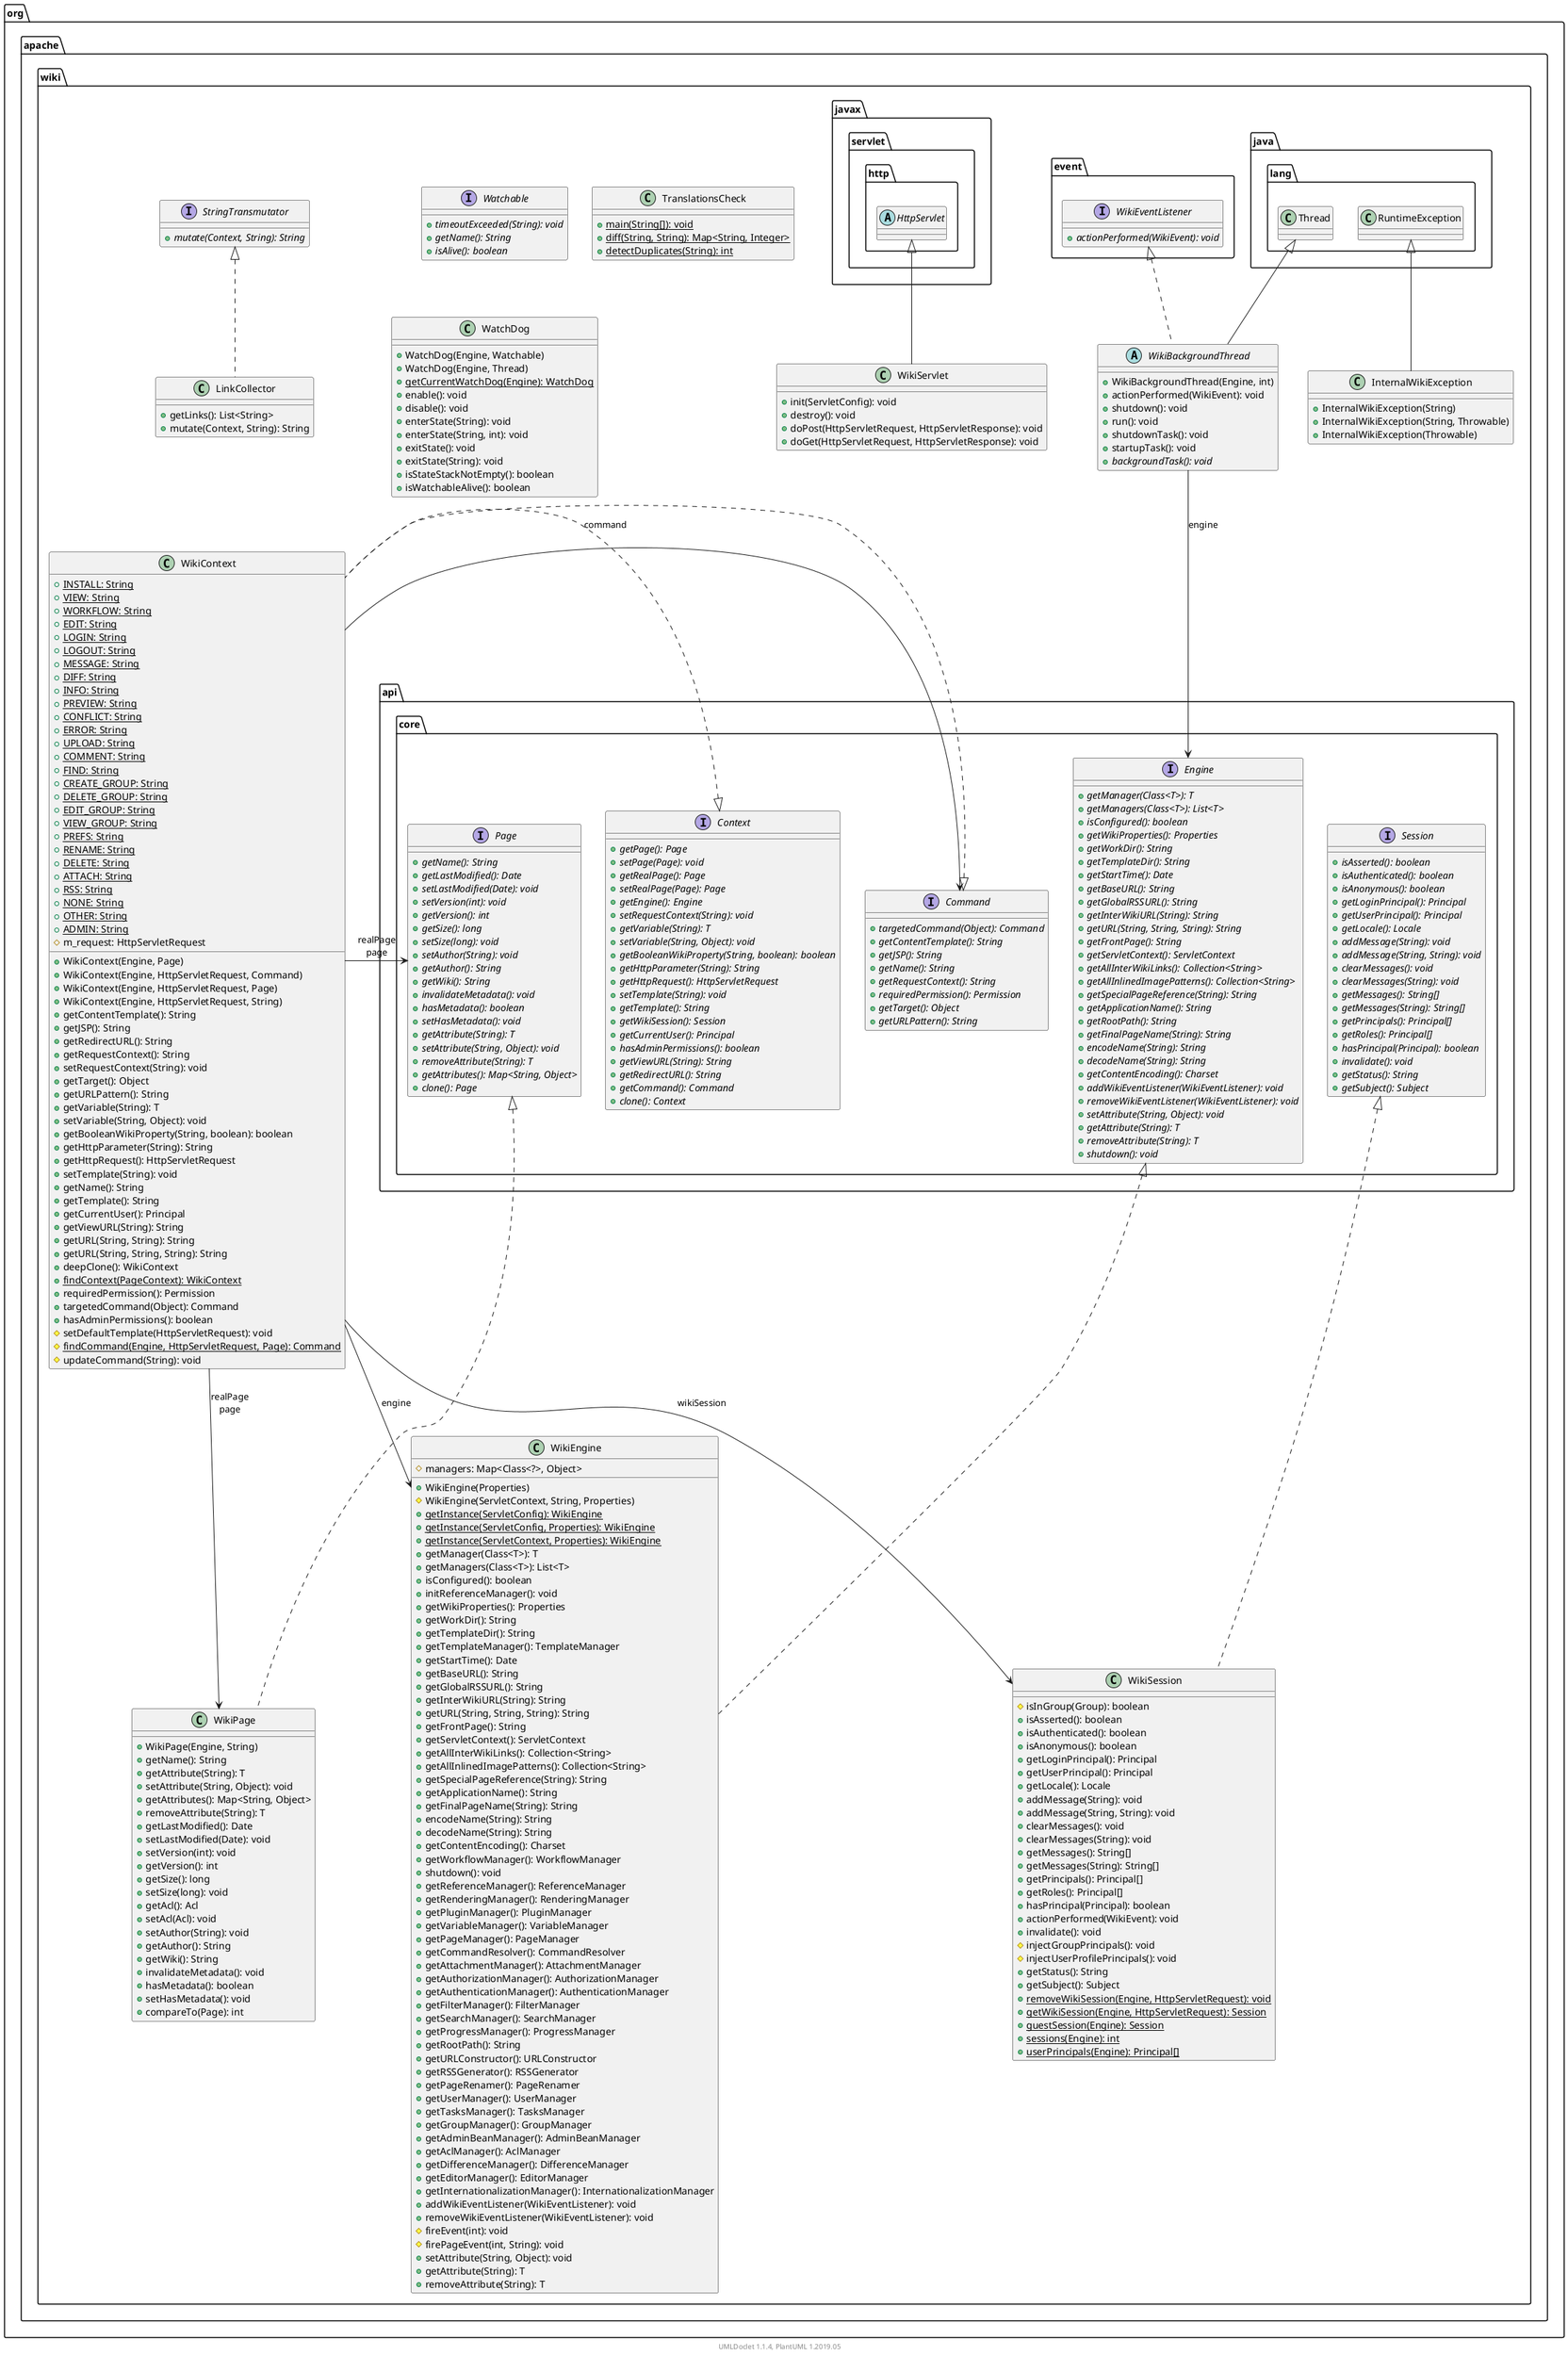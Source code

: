 @startuml

    namespace org.apache.wiki {

        interface Watchable [[Watchable.html]] {
            {abstract} +timeoutExceeded(String): void
            {abstract} +getName(): String
            {abstract} +isAlive(): boolean
        }

        class TranslationsCheck [[TranslationsCheck.html]] {
            {static} +main(String[]): void
            {static} +diff(String, String): Map<String, Integer>
            {static} +detectDuplicates(String): int
        }

        class WikiContext [[WikiContext.html]] {
            {static} +INSTALL: String
            {static} +VIEW: String
            {static} +WORKFLOW: String
            {static} +EDIT: String
            {static} +LOGIN: String
            {static} +LOGOUT: String
            {static} +MESSAGE: String
            {static} +DIFF: String
            {static} +INFO: String
            {static} +PREVIEW: String
            {static} +CONFLICT: String
            {static} +ERROR: String
            {static} +UPLOAD: String
            {static} +COMMENT: String
            {static} +FIND: String
            {static} +CREATE_GROUP: String
            {static} +DELETE_GROUP: String
            {static} +EDIT_GROUP: String
            {static} +VIEW_GROUP: String
            {static} +PREFS: String
            {static} +RENAME: String
            {static} +DELETE: String
            {static} +ATTACH: String
            {static} +RSS: String
            {static} +NONE: String
            {static} +OTHER: String
            {static} +ADMIN: String
            #m_request: HttpServletRequest
            +WikiContext(Engine, Page)
            +WikiContext(Engine, HttpServletRequest, Command)
            +WikiContext(Engine, HttpServletRequest, Page)
            +WikiContext(Engine, HttpServletRequest, String)
            +getContentTemplate(): String
            +getJSP(): String
            +getRedirectURL(): String
            +getRequestContext(): String
            +setRequestContext(String): void
            +getTarget(): Object
            +getURLPattern(): String
            +getVariable(String): T
            +setVariable(String, Object): void
            +getBooleanWikiProperty(String, boolean): boolean
            +getHttpParameter(String): String
            +getHttpRequest(): HttpServletRequest
            +setTemplate(String): void
            +getName(): String
            +getTemplate(): String
            +getCurrentUser(): Principal
            +getViewURL(String): String
            +getURL(String, String): String
            +getURL(String, String, String): String
            +deepClone(): WikiContext
            {static} +findContext(PageContext): WikiContext
            +requiredPermission(): Permission
            +targetedCommand(Object): Command
            +hasAdminPermissions(): boolean
            #setDefaultTemplate(HttpServletRequest): void
            {static} #findCommand(Engine, HttpServletRequest, Page): Command
            #updateCommand(String): void
        }

        class WikiPage [[WikiPage.html]] {
            +WikiPage(Engine, String)
            +getName(): String
            +getAttribute(String): T
            +setAttribute(String, Object): void
            +getAttributes(): Map<String, Object>
            +removeAttribute(String): T
            +getLastModified(): Date
            +setLastModified(Date): void
            +setVersion(int): void
            +getVersion(): int
            +getSize(): long
            +setSize(long): void
            +getAcl(): Acl
            +setAcl(Acl): void
            +setAuthor(String): void
            +getAuthor(): String
            +getWiki(): String
            +invalidateMetadata(): void
            +hasMetadata(): boolean
            +setHasMetadata(): void
            +compareTo(Page): int
        }

        abstract class WikiBackgroundThread [[WikiBackgroundThread.html]] {
            +WikiBackgroundThread(Engine, int)
            +actionPerformed(WikiEvent): void
            +shutdown(): void
            +run(): void
            +shutdownTask(): void
            +startupTask(): void
            {abstract} +backgroundTask(): void
        }

        class WatchDog [[WatchDog.html]] {
            +WatchDog(Engine, Watchable)
            +WatchDog(Engine, Thread)
            {static} +getCurrentWatchDog(Engine): WatchDog
            +enable(): void
            +disable(): void
            +enterState(String): void
            +enterState(String, int): void
            +exitState(): void
            +exitState(String): void
            +isStateStackNotEmpty(): boolean
            +isWatchableAlive(): boolean
        }

        class WikiServlet [[WikiServlet.html]] {
            +init(ServletConfig): void
            +destroy(): void
            +doPost(HttpServletRequest, HttpServletResponse): void
            +doGet(HttpServletRequest, HttpServletResponse): void
        }

        class LinkCollector [[LinkCollector.html]] {
            +getLinks(): List<String>
            +mutate(Context, String): String
        }

        interface StringTransmutator [[StringTransmutator.html]] {
            {abstract} +mutate(Context, String): String
        }

        class WikiEngine [[WikiEngine.html]] {
            #managers: Map<Class<?>, Object>
            +WikiEngine(Properties)
            #WikiEngine(ServletContext, String, Properties)
            {static} +getInstance(ServletConfig): WikiEngine
            {static} +getInstance(ServletConfig, Properties): WikiEngine
            {static} +getInstance(ServletContext, Properties): WikiEngine
            +getManager(Class<T>): T
            +getManagers(Class<T>): List<T>
            +isConfigured(): boolean
            +initReferenceManager(): void
            +getWikiProperties(): Properties
            +getWorkDir(): String
            +getTemplateDir(): String
            +getTemplateManager(): TemplateManager
            +getStartTime(): Date
            +getBaseURL(): String
            +getGlobalRSSURL(): String
            +getInterWikiURL(String): String
            +getURL(String, String, String): String
            +getFrontPage(): String
            +getServletContext(): ServletContext
            +getAllInterWikiLinks(): Collection<String>
            +getAllInlinedImagePatterns(): Collection<String>
            +getSpecialPageReference(String): String
            +getApplicationName(): String
            +getFinalPageName(String): String
            +encodeName(String): String
            +decodeName(String): String
            +getContentEncoding(): Charset
            +getWorkflowManager(): WorkflowManager
            +shutdown(): void
            +getReferenceManager(): ReferenceManager
            +getRenderingManager(): RenderingManager
            +getPluginManager(): PluginManager
            +getVariableManager(): VariableManager
            +getPageManager(): PageManager
            +getCommandResolver(): CommandResolver
            +getAttachmentManager(): AttachmentManager
            +getAuthorizationManager(): AuthorizationManager
            +getAuthenticationManager(): AuthenticationManager
            +getFilterManager(): FilterManager
            +getSearchManager(): SearchManager
            +getProgressManager(): ProgressManager
            +getRootPath(): String
            +getURLConstructor(): URLConstructor
            +getRSSGenerator(): RSSGenerator
            +getPageRenamer(): PageRenamer
            +getUserManager(): UserManager
            +getTasksManager(): TasksManager
            +getGroupManager(): GroupManager
            +getAdminBeanManager(): AdminBeanManager
            +getAclManager(): AclManager
            +getDifferenceManager(): DifferenceManager
            +getEditorManager(): EditorManager
            +getInternationalizationManager(): InternationalizationManager
            +addWikiEventListener(WikiEventListener): void
            +removeWikiEventListener(WikiEventListener): void
            #fireEvent(int): void
            #firePageEvent(int, String): void
            +setAttribute(String, Object): void
            +getAttribute(String): T
            +removeAttribute(String): T
        }

        class WikiSession [[WikiSession.html]] {
            #isInGroup(Group): boolean
            +isAsserted(): boolean
            +isAuthenticated(): boolean
            +isAnonymous(): boolean
            +getLoginPrincipal(): Principal
            +getUserPrincipal(): Principal
            +getLocale(): Locale
            +addMessage(String): void
            +addMessage(String, String): void
            +clearMessages(): void
            +clearMessages(String): void
            +getMessages(): String[]
            +getMessages(String): String[]
            +getPrincipals(): Principal[]
            +getRoles(): Principal[]
            +hasPrincipal(Principal): boolean
            +actionPerformed(WikiEvent): void
            +invalidate(): void
            #injectGroupPrincipals(): void
            #injectUserProfilePrincipals(): void
            +getStatus(): String
            +getSubject(): Subject
            {static} +removeWikiSession(Engine, HttpServletRequest): void
            {static} +getWikiSession(Engine, HttpServletRequest): Session
            {static} +guestSession(Engine): Session
            {static} +sessions(Engine): int
            {static} +userPrincipals(Engine): Principal[]
        }

        class InternalWikiException [[InternalWikiException.html]] {
            +InternalWikiException(String)
            +InternalWikiException(String, Throwable)
            +InternalWikiException(Throwable)
        }

        interface org.apache.wiki.api.core.Context {
            {abstract} +getPage(): Page
            {abstract} +setPage(Page): void
            {abstract} +getRealPage(): Page
            {abstract} +setRealPage(Page): Page
            {abstract} +getEngine(): Engine
            {abstract} +setRequestContext(String): void
            {abstract} +getVariable(String): T
            {abstract} +setVariable(String, Object): void
            {abstract} +getBooleanWikiProperty(String, boolean): boolean
            {abstract} +getHttpParameter(String): String
            {abstract} +getHttpRequest(): HttpServletRequest
            {abstract} +setTemplate(String): void
            {abstract} +getTemplate(): String
            {abstract} +getWikiSession(): Session
            {abstract} +getCurrentUser(): Principal
            {abstract} +hasAdminPermissions(): boolean
            {abstract} +getViewURL(String): String
            {abstract} +getRedirectURL(): String
            {abstract} +getCommand(): Command
            {abstract} +clone(): Context
        }
        org.apache.wiki.api.core.Context <|.. WikiContext

        interface org.apache.wiki.api.core.Command {
            {abstract} +targetedCommand(Object): Command
            {abstract} +getContentTemplate(): String
            {abstract} +getJSP(): String
            {abstract} +getName(): String
            {abstract} +getRequestContext(): String
            {abstract} +requiredPermission(): Permission
            {abstract} +getTarget(): Object
            {abstract} +getURLPattern(): String
        }
        org.apache.wiki.api.core.Command <|.. WikiContext

        interface org.apache.wiki.api.core.Page {
            {abstract} +getName(): String
            {abstract} +getLastModified(): Date
            {abstract} +setLastModified(Date): void
            {abstract} +setVersion(int): void
            {abstract} +getVersion(): int
            {abstract} +getSize(): long
            {abstract} +setSize(long): void
            {abstract} +setAuthor(String): void
            {abstract} +getAuthor(): String
            {abstract} +getWiki(): String
            {abstract} +invalidateMetadata(): void
            {abstract} +hasMetadata(): boolean
            {abstract} +setHasMetadata(): void
            {abstract} +getAttribute(String): T
            {abstract} +setAttribute(String, Object): void
            {abstract} +removeAttribute(String): T
            {abstract} +getAttributes(): Map<String, Object>
            {abstract} +clone(): Page
        }
        org.apache.wiki.api.core.Page <|.. WikiPage

        class java.lang.Thread
        java.lang.Thread <|-- WikiBackgroundThread

        interface org.apache.wiki.event.WikiEventListener {
            {abstract} +actionPerformed(WikiEvent): void
        }
        org.apache.wiki.event.WikiEventListener <|.. WikiBackgroundThread

        abstract class javax.servlet.http.HttpServlet
        javax.servlet.http.HttpServlet <|-- WikiServlet

        StringTransmutator <|.. LinkCollector

        interface org.apache.wiki.api.core.Engine {
            {abstract} +getManager(Class<T>): T
            {abstract} +getManagers(Class<T>): List<T>
            {abstract} +isConfigured(): boolean
            {abstract} +getWikiProperties(): Properties
            {abstract} +getWorkDir(): String
            {abstract} +getTemplateDir(): String
            {abstract} +getStartTime(): Date
            {abstract} +getBaseURL(): String
            {abstract} +getGlobalRSSURL(): String
            {abstract} +getInterWikiURL(String): String
            {abstract} +getURL(String, String, String): String
            {abstract} +getFrontPage(): String
            {abstract} +getServletContext(): ServletContext
            {abstract} +getAllInterWikiLinks(): Collection<String>
            {abstract} +getAllInlinedImagePatterns(): Collection<String>
            {abstract} +getSpecialPageReference(String): String
            {abstract} +getApplicationName(): String
            {abstract} +getRootPath(): String
            {abstract} +getFinalPageName(String): String
            {abstract} +encodeName(String): String
            {abstract} +decodeName(String): String
            {abstract} +getContentEncoding(): Charset
            {abstract} +addWikiEventListener(WikiEventListener): void
            {abstract} +removeWikiEventListener(WikiEventListener): void
            {abstract} +setAttribute(String, Object): void
            {abstract} +getAttribute(String): T
            {abstract} +removeAttribute(String): T
            {abstract} +shutdown(): void
        }
        org.apache.wiki.api.core.Engine <|.. WikiEngine

        interface org.apache.wiki.api.core.Session {
            {abstract} +isAsserted(): boolean
            {abstract} +isAuthenticated(): boolean
            {abstract} +isAnonymous(): boolean
            {abstract} +getLoginPrincipal(): Principal
            {abstract} +getUserPrincipal(): Principal
            {abstract} +getLocale(): Locale
            {abstract} +addMessage(String): void
            {abstract} +addMessage(String, String): void
            {abstract} +clearMessages(): void
            {abstract} +clearMessages(String): void
            {abstract} +getMessages(): String[]
            {abstract} +getMessages(String): String[]
            {abstract} +getPrincipals(): Principal[]
            {abstract} +getRoles(): Principal[]
            {abstract} +hasPrincipal(Principal): boolean
            {abstract} +invalidate(): void
            {abstract} +getStatus(): String
            {abstract} +getSubject(): Subject
        }
        org.apache.wiki.api.core.Session <|.. WikiSession

        class java.lang.RuntimeException
        java.lang.RuntimeException <|-- InternalWikiException

        WikiContext --> org.apache.wiki.api.core.Page: realPage\npage

        WikiContext --> WikiPage: realPage\npage

        WikiContext --> WikiEngine: engine

        WikiContext --> org.apache.wiki.api.core.Command: command

        WikiContext --> WikiSession: wikiSession

        WikiBackgroundThread --> org.apache.wiki.api.core.Engine: engine

    }


    center footer UMLDoclet 1.1.4, PlantUML 1.2019.05
@enduml

